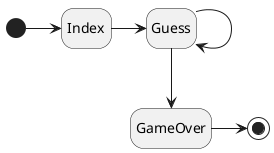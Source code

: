 @startuml
hide empty description

[*] -right-> Index
Index -right-> Guess
Guess -> Guess
Guess --> GameOver
GameOver -right-> [*]

@enduml

